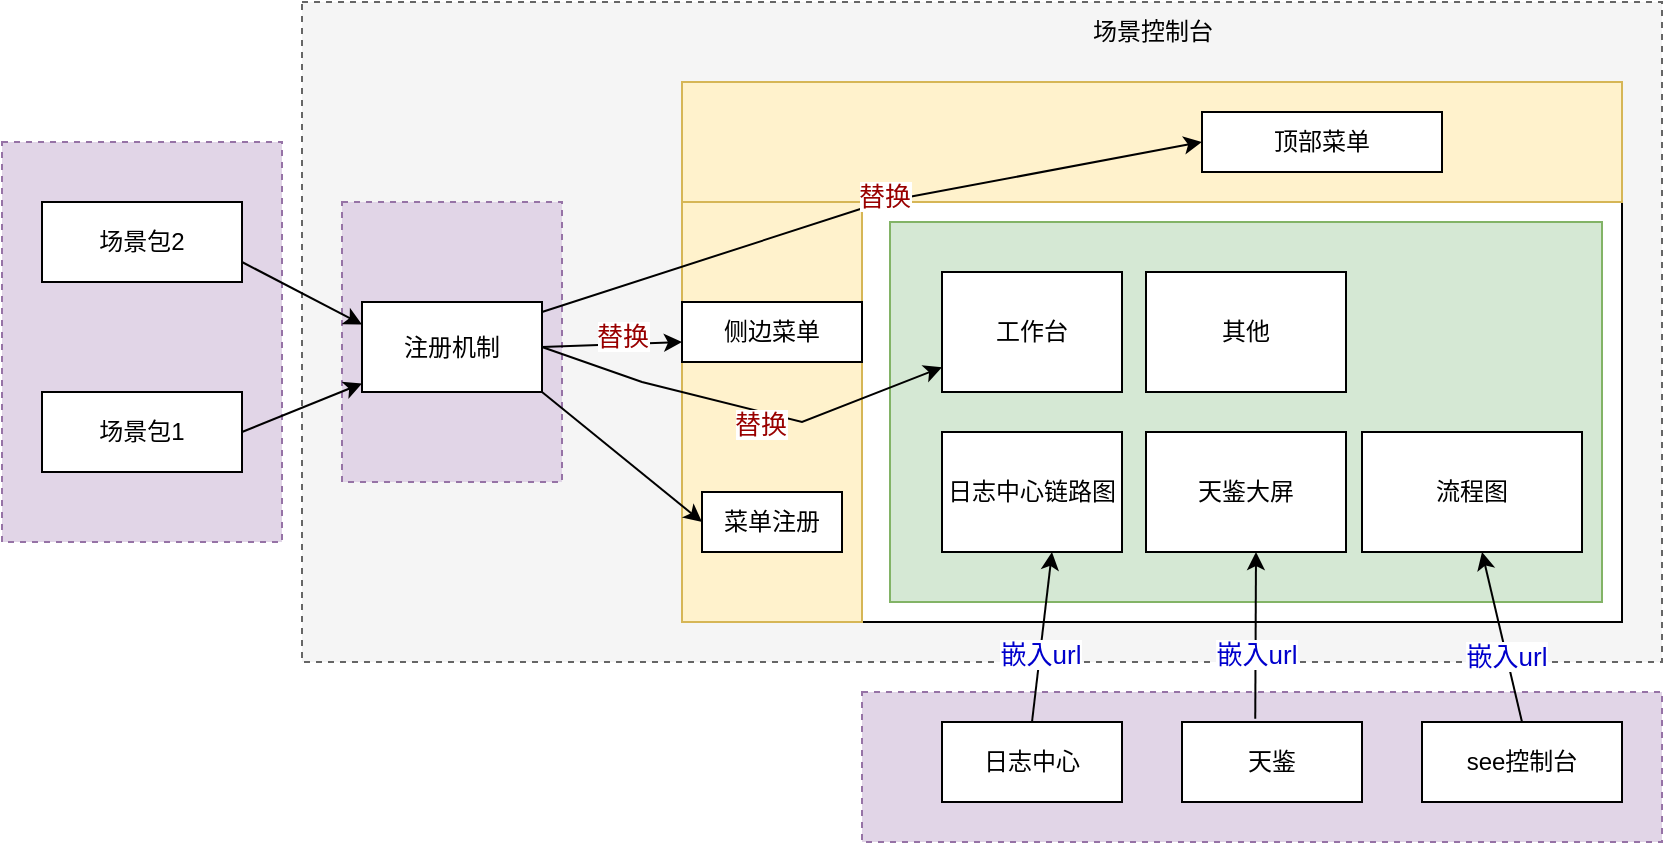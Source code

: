 <mxfile version="24.7.14">
  <diagram name="第 1 页" id="cqhHoukOKBnEsIwZ5uYo">
    <mxGraphModel dx="955" dy="522" grid="1" gridSize="10" guides="1" tooltips="1" connect="1" arrows="1" fold="1" page="1" pageScale="1" pageWidth="827" pageHeight="1169" math="0" shadow="0">
      <root>
        <mxCell id="0" />
        <mxCell id="1" parent="0" />
        <mxCell id="mE_IgQp_bbBxzPFS58c7-73" value="" style="rounded=0;whiteSpace=wrap;html=1;fillColor=#f5f5f5;strokeColor=#666666;dashed=1;fontColor=#333333;" vertex="1" parent="1">
          <mxGeometry x="280" y="210" width="680" height="330" as="geometry" />
        </mxCell>
        <mxCell id="mE_IgQp_bbBxzPFS58c7-72" value="" style="rounded=0;whiteSpace=wrap;html=1;fillColor=#e1d5e7;strokeColor=#9673a6;dashed=1;" vertex="1" parent="1">
          <mxGeometry x="560" y="555" width="400" height="75" as="geometry" />
        </mxCell>
        <mxCell id="mE_IgQp_bbBxzPFS58c7-62" value="" style="rounded=0;whiteSpace=wrap;html=1;fillColor=#e1d5e7;strokeColor=#9673a6;dashed=1;" vertex="1" parent="1">
          <mxGeometry x="300" y="310" width="110" height="140" as="geometry" />
        </mxCell>
        <mxCell id="mE_IgQp_bbBxzPFS58c7-61" value="" style="rounded=0;whiteSpace=wrap;html=1;fillColor=#e1d5e7;strokeColor=#9673a6;dashed=1;" vertex="1" parent="1">
          <mxGeometry x="130" y="280" width="140" height="200" as="geometry" />
        </mxCell>
        <mxCell id="mE_IgQp_bbBxzPFS58c7-2" value="" style="rounded=0;whiteSpace=wrap;html=1;" vertex="1" parent="1">
          <mxGeometry x="470" y="250" width="470" height="270" as="geometry" />
        </mxCell>
        <mxCell id="mE_IgQp_bbBxzPFS58c7-3" value="" style="rounded=0;whiteSpace=wrap;html=1;fillColor=#fff2cc;strokeColor=#d6b656;" vertex="1" parent="1">
          <mxGeometry x="470" y="250" width="470" height="60" as="geometry" />
        </mxCell>
        <mxCell id="mE_IgQp_bbBxzPFS58c7-4" value="" style="rounded=0;whiteSpace=wrap;html=1;fillColor=#fff2cc;strokeColor=#d6b656;" vertex="1" parent="1">
          <mxGeometry x="470" y="310" width="90" height="210" as="geometry" />
        </mxCell>
        <mxCell id="mE_IgQp_bbBxzPFS58c7-5" value="顶部菜单" style="rounded=0;whiteSpace=wrap;html=1;" vertex="1" parent="1">
          <mxGeometry x="730" y="265" width="120" height="30" as="geometry" />
        </mxCell>
        <mxCell id="mE_IgQp_bbBxzPFS58c7-6" value="侧边菜单" style="rounded=0;whiteSpace=wrap;html=1;" vertex="1" parent="1">
          <mxGeometry x="470" y="360" width="90" height="30" as="geometry" />
        </mxCell>
        <mxCell id="mE_IgQp_bbBxzPFS58c7-8" value="场景包1" style="rounded=0;whiteSpace=wrap;html=1;" vertex="1" parent="1">
          <mxGeometry x="150" y="405" width="100" height="40" as="geometry" />
        </mxCell>
        <mxCell id="mE_IgQp_bbBxzPFS58c7-14" value="场景包2" style="rounded=0;whiteSpace=wrap;html=1;" vertex="1" parent="1">
          <mxGeometry x="150" y="310" width="100" height="40" as="geometry" />
        </mxCell>
        <mxCell id="mE_IgQp_bbBxzPFS58c7-24" value="注册机制" style="rounded=0;whiteSpace=wrap;html=1;" vertex="1" parent="1">
          <mxGeometry x="310" y="360" width="90" height="45" as="geometry" />
        </mxCell>
        <mxCell id="mE_IgQp_bbBxzPFS58c7-25" value="" style="endArrow=classic;html=1;rounded=0;exitX=1;exitY=0.75;exitDx=0;exitDy=0;entryX=0;entryY=0.25;entryDx=0;entryDy=0;" edge="1" parent="1" source="mE_IgQp_bbBxzPFS58c7-14" target="mE_IgQp_bbBxzPFS58c7-24">
          <mxGeometry width="50" height="50" relative="1" as="geometry">
            <mxPoint x="190" y="325" as="sourcePoint" />
            <mxPoint x="280" y="360" as="targetPoint" />
            <Array as="points" />
          </mxGeometry>
        </mxCell>
        <mxCell id="mE_IgQp_bbBxzPFS58c7-31" value="" style="endArrow=classic;html=1;rounded=0;exitX=0.5;exitY=1;exitDx=0;exitDy=0;entryX=0.553;entryY=0.5;entryDx=0;entryDy=0;entryPerimeter=0;" edge="1" parent="1" target="mE_IgQp_bbBxzPFS58c7-3">
          <mxGeometry width="50" height="50" relative="1" as="geometry">
            <mxPoint x="400" y="365" as="sourcePoint" />
            <mxPoint x="710" y="280" as="targetPoint" />
            <Array as="points">
              <mxPoint x="570" y="310" />
            </Array>
          </mxGeometry>
        </mxCell>
        <mxCell id="mE_IgQp_bbBxzPFS58c7-37" value="替换" style="edgeLabel;html=1;align=center;verticalAlign=middle;resizable=0;points=[];fontSize=13;fontColor=#990000;" vertex="1" connectable="0" parent="mE_IgQp_bbBxzPFS58c7-31">
          <mxGeometry x="-0.026" y="3" relative="1" as="geometry">
            <mxPoint x="14" y="-4" as="offset" />
          </mxGeometry>
        </mxCell>
        <mxCell id="mE_IgQp_bbBxzPFS58c7-33" value="" style="rounded=0;whiteSpace=wrap;html=1;fillColor=#d5e8d4;strokeColor=#82b366;" vertex="1" parent="1">
          <mxGeometry x="574" y="320" width="356" height="190" as="geometry" />
        </mxCell>
        <mxCell id="mE_IgQp_bbBxzPFS58c7-35" value="" style="endArrow=classic;html=1;rounded=0;exitX=1;exitY=0.5;exitDx=0;exitDy=0;" edge="1" parent="1" source="mE_IgQp_bbBxzPFS58c7-24" target="mE_IgQp_bbBxzPFS58c7-39">
          <mxGeometry width="50" height="50" relative="1" as="geometry">
            <mxPoint x="320" y="150" as="sourcePoint" />
            <mxPoint x="403.077" y="250" as="targetPoint" />
            <Array as="points">
              <mxPoint x="450" y="400" />
              <mxPoint x="530" y="420" />
            </Array>
          </mxGeometry>
        </mxCell>
        <mxCell id="mE_IgQp_bbBxzPFS58c7-44" value="替换" style="edgeLabel;html=1;align=center;verticalAlign=middle;resizable=0;points=[];fontSize=13;fontColor=#990000;" vertex="1" connectable="0" parent="mE_IgQp_bbBxzPFS58c7-35">
          <mxGeometry x="0.072" y="4" relative="1" as="geometry">
            <mxPoint y="10" as="offset" />
          </mxGeometry>
        </mxCell>
        <mxCell id="mE_IgQp_bbBxzPFS58c7-39" value="工作台" style="rounded=0;whiteSpace=wrap;html=1;" vertex="1" parent="1">
          <mxGeometry x="600" y="345" width="90" height="60" as="geometry" />
        </mxCell>
        <mxCell id="mE_IgQp_bbBxzPFS58c7-51" value="菜单注册" style="rounded=0;whiteSpace=wrap;html=1;" vertex="1" parent="1">
          <mxGeometry x="480" y="455" width="70" height="30" as="geometry" />
        </mxCell>
        <mxCell id="mE_IgQp_bbBxzPFS58c7-53" value="" style="endArrow=classic;html=1;rounded=0;exitX=1;exitY=0.5;exitDx=0;exitDy=0;entryX=0.25;entryY=0;entryDx=0;entryDy=0;" edge="1" parent="1" source="mE_IgQp_bbBxzPFS58c7-24">
          <mxGeometry width="50" height="50" relative="1" as="geometry">
            <mxPoint x="380" y="345" as="sourcePoint" />
            <mxPoint x="470" y="380" as="targetPoint" />
            <Array as="points" />
          </mxGeometry>
        </mxCell>
        <mxCell id="mE_IgQp_bbBxzPFS58c7-54" value="替换" style="edgeLabel;html=1;align=center;verticalAlign=middle;resizable=0;points=[];fontSize=13;fontColor=#990000;" vertex="1" connectable="0" parent="mE_IgQp_bbBxzPFS58c7-53">
          <mxGeometry x="0.57" y="2" relative="1" as="geometry">
            <mxPoint x="-15" y="-2" as="offset" />
          </mxGeometry>
        </mxCell>
        <mxCell id="mE_IgQp_bbBxzPFS58c7-55" value="" style="endArrow=classic;html=1;rounded=0;exitX=1;exitY=0.5;exitDx=0;exitDy=0;" edge="1" parent="1" source="mE_IgQp_bbBxzPFS58c7-8" target="mE_IgQp_bbBxzPFS58c7-24">
          <mxGeometry width="50" height="50" relative="1" as="geometry">
            <mxPoint x="230" y="320" as="sourcePoint" />
            <mxPoint x="320" y="355" as="targetPoint" />
            <Array as="points" />
          </mxGeometry>
        </mxCell>
        <mxCell id="mE_IgQp_bbBxzPFS58c7-56" value="" style="endArrow=classic;html=1;rounded=0;entryX=0;entryY=0.5;entryDx=0;entryDy=0;exitX=1;exitY=1;exitDx=0;exitDy=0;" edge="1" parent="1" source="mE_IgQp_bbBxzPFS58c7-24" target="mE_IgQp_bbBxzPFS58c7-51">
          <mxGeometry width="50" height="50" relative="1" as="geometry">
            <mxPoint x="364" y="505" as="sourcePoint" />
            <mxPoint x="414" y="455" as="targetPoint" />
          </mxGeometry>
        </mxCell>
        <mxCell id="mE_IgQp_bbBxzPFS58c7-57" value="流程图" style="rounded=0;whiteSpace=wrap;html=1;" vertex="1" parent="1">
          <mxGeometry x="810" y="425" width="110" height="60" as="geometry" />
        </mxCell>
        <mxCell id="mE_IgQp_bbBxzPFS58c7-58" value="see控制台" style="rounded=0;whiteSpace=wrap;html=1;" vertex="1" parent="1">
          <mxGeometry x="840" y="570" width="100" height="40" as="geometry" />
        </mxCell>
        <mxCell id="mE_IgQp_bbBxzPFS58c7-59" value="" style="endArrow=classic;html=1;rounded=0;exitX=0.5;exitY=0;exitDx=0;exitDy=0;" edge="1" parent="1" source="mE_IgQp_bbBxzPFS58c7-58">
          <mxGeometry width="50" height="50" relative="1" as="geometry">
            <mxPoint x="886" y="565" as="sourcePoint" />
            <mxPoint x="870" y="485" as="targetPoint" />
          </mxGeometry>
        </mxCell>
        <mxCell id="mE_IgQp_bbBxzPFS58c7-60" value="嵌入url" style="edgeLabel;html=1;align=center;verticalAlign=middle;resizable=0;points=[];fontSize=13;fontColor=#0000CC;" vertex="1" connectable="0" parent="mE_IgQp_bbBxzPFS58c7-59">
          <mxGeometry x="-0.21" relative="1" as="geometry">
            <mxPoint as="offset" />
          </mxGeometry>
        </mxCell>
        <mxCell id="mE_IgQp_bbBxzPFS58c7-63" value="日志中心链路图" style="rounded=0;whiteSpace=wrap;html=1;" vertex="1" parent="1">
          <mxGeometry x="600" y="425" width="90" height="60" as="geometry" />
        </mxCell>
        <mxCell id="mE_IgQp_bbBxzPFS58c7-64" value="日志中心" style="rounded=0;whiteSpace=wrap;html=1;" vertex="1" parent="1">
          <mxGeometry x="600" y="570" width="90" height="40" as="geometry" />
        </mxCell>
        <mxCell id="mE_IgQp_bbBxzPFS58c7-65" value="" style="endArrow=classic;html=1;rounded=0;exitX=0.5;exitY=0;exitDx=0;exitDy=0;entryX=1;entryY=0.5;entryDx=0;entryDy=0;" edge="1" parent="1" source="mE_IgQp_bbBxzPFS58c7-64">
          <mxGeometry width="50" height="50" relative="1" as="geometry">
            <mxPoint x="755" y="503" as="sourcePoint" />
            <mxPoint x="655" y="485" as="targetPoint" />
          </mxGeometry>
        </mxCell>
        <mxCell id="mE_IgQp_bbBxzPFS58c7-66" value="嵌入url" style="edgeLabel;html=1;align=center;verticalAlign=middle;resizable=0;points=[];fontSize=13;fontColor=#0000CC;" vertex="1" connectable="0" parent="mE_IgQp_bbBxzPFS58c7-65">
          <mxGeometry x="-0.21" relative="1" as="geometry">
            <mxPoint as="offset" />
          </mxGeometry>
        </mxCell>
        <mxCell id="mE_IgQp_bbBxzPFS58c7-67" value="天鉴" style="rounded=0;whiteSpace=wrap;html=1;" vertex="1" parent="1">
          <mxGeometry x="720" y="570" width="90" height="40" as="geometry" />
        </mxCell>
        <mxCell id="mE_IgQp_bbBxzPFS58c7-68" value="天鉴大屏" style="rounded=0;whiteSpace=wrap;html=1;" vertex="1" parent="1">
          <mxGeometry x="702" y="425" width="100" height="60" as="geometry" />
        </mxCell>
        <mxCell id="mE_IgQp_bbBxzPFS58c7-69" value="其他" style="rounded=0;whiteSpace=wrap;html=1;" vertex="1" parent="1">
          <mxGeometry x="702" y="345" width="100" height="60" as="geometry" />
        </mxCell>
        <mxCell id="mE_IgQp_bbBxzPFS58c7-70" value="" style="endArrow=classic;html=1;rounded=0;exitX=0.407;exitY=-0.04;exitDx=0;exitDy=0;entryX=1;entryY=0.5;entryDx=0;entryDy=0;exitPerimeter=0;" edge="1" parent="1" source="mE_IgQp_bbBxzPFS58c7-67">
          <mxGeometry width="50" height="50" relative="1" as="geometry">
            <mxPoint x="747" y="570" as="sourcePoint" />
            <mxPoint x="757" y="485" as="targetPoint" />
          </mxGeometry>
        </mxCell>
        <mxCell id="mE_IgQp_bbBxzPFS58c7-71" value="嵌入url" style="edgeLabel;html=1;align=center;verticalAlign=middle;resizable=0;points=[];fontSize=13;fontColor=#0000CC;" vertex="1" connectable="0" parent="mE_IgQp_bbBxzPFS58c7-70">
          <mxGeometry x="-0.21" relative="1" as="geometry">
            <mxPoint as="offset" />
          </mxGeometry>
        </mxCell>
        <mxCell id="mE_IgQp_bbBxzPFS58c7-75" value="场景控制台" style="text;html=1;align=center;verticalAlign=middle;resizable=0;points=[];autosize=1;strokeColor=none;fillColor=none;" vertex="1" parent="1">
          <mxGeometry x="665" y="210" width="80" height="30" as="geometry" />
        </mxCell>
      </root>
    </mxGraphModel>
  </diagram>
</mxfile>
